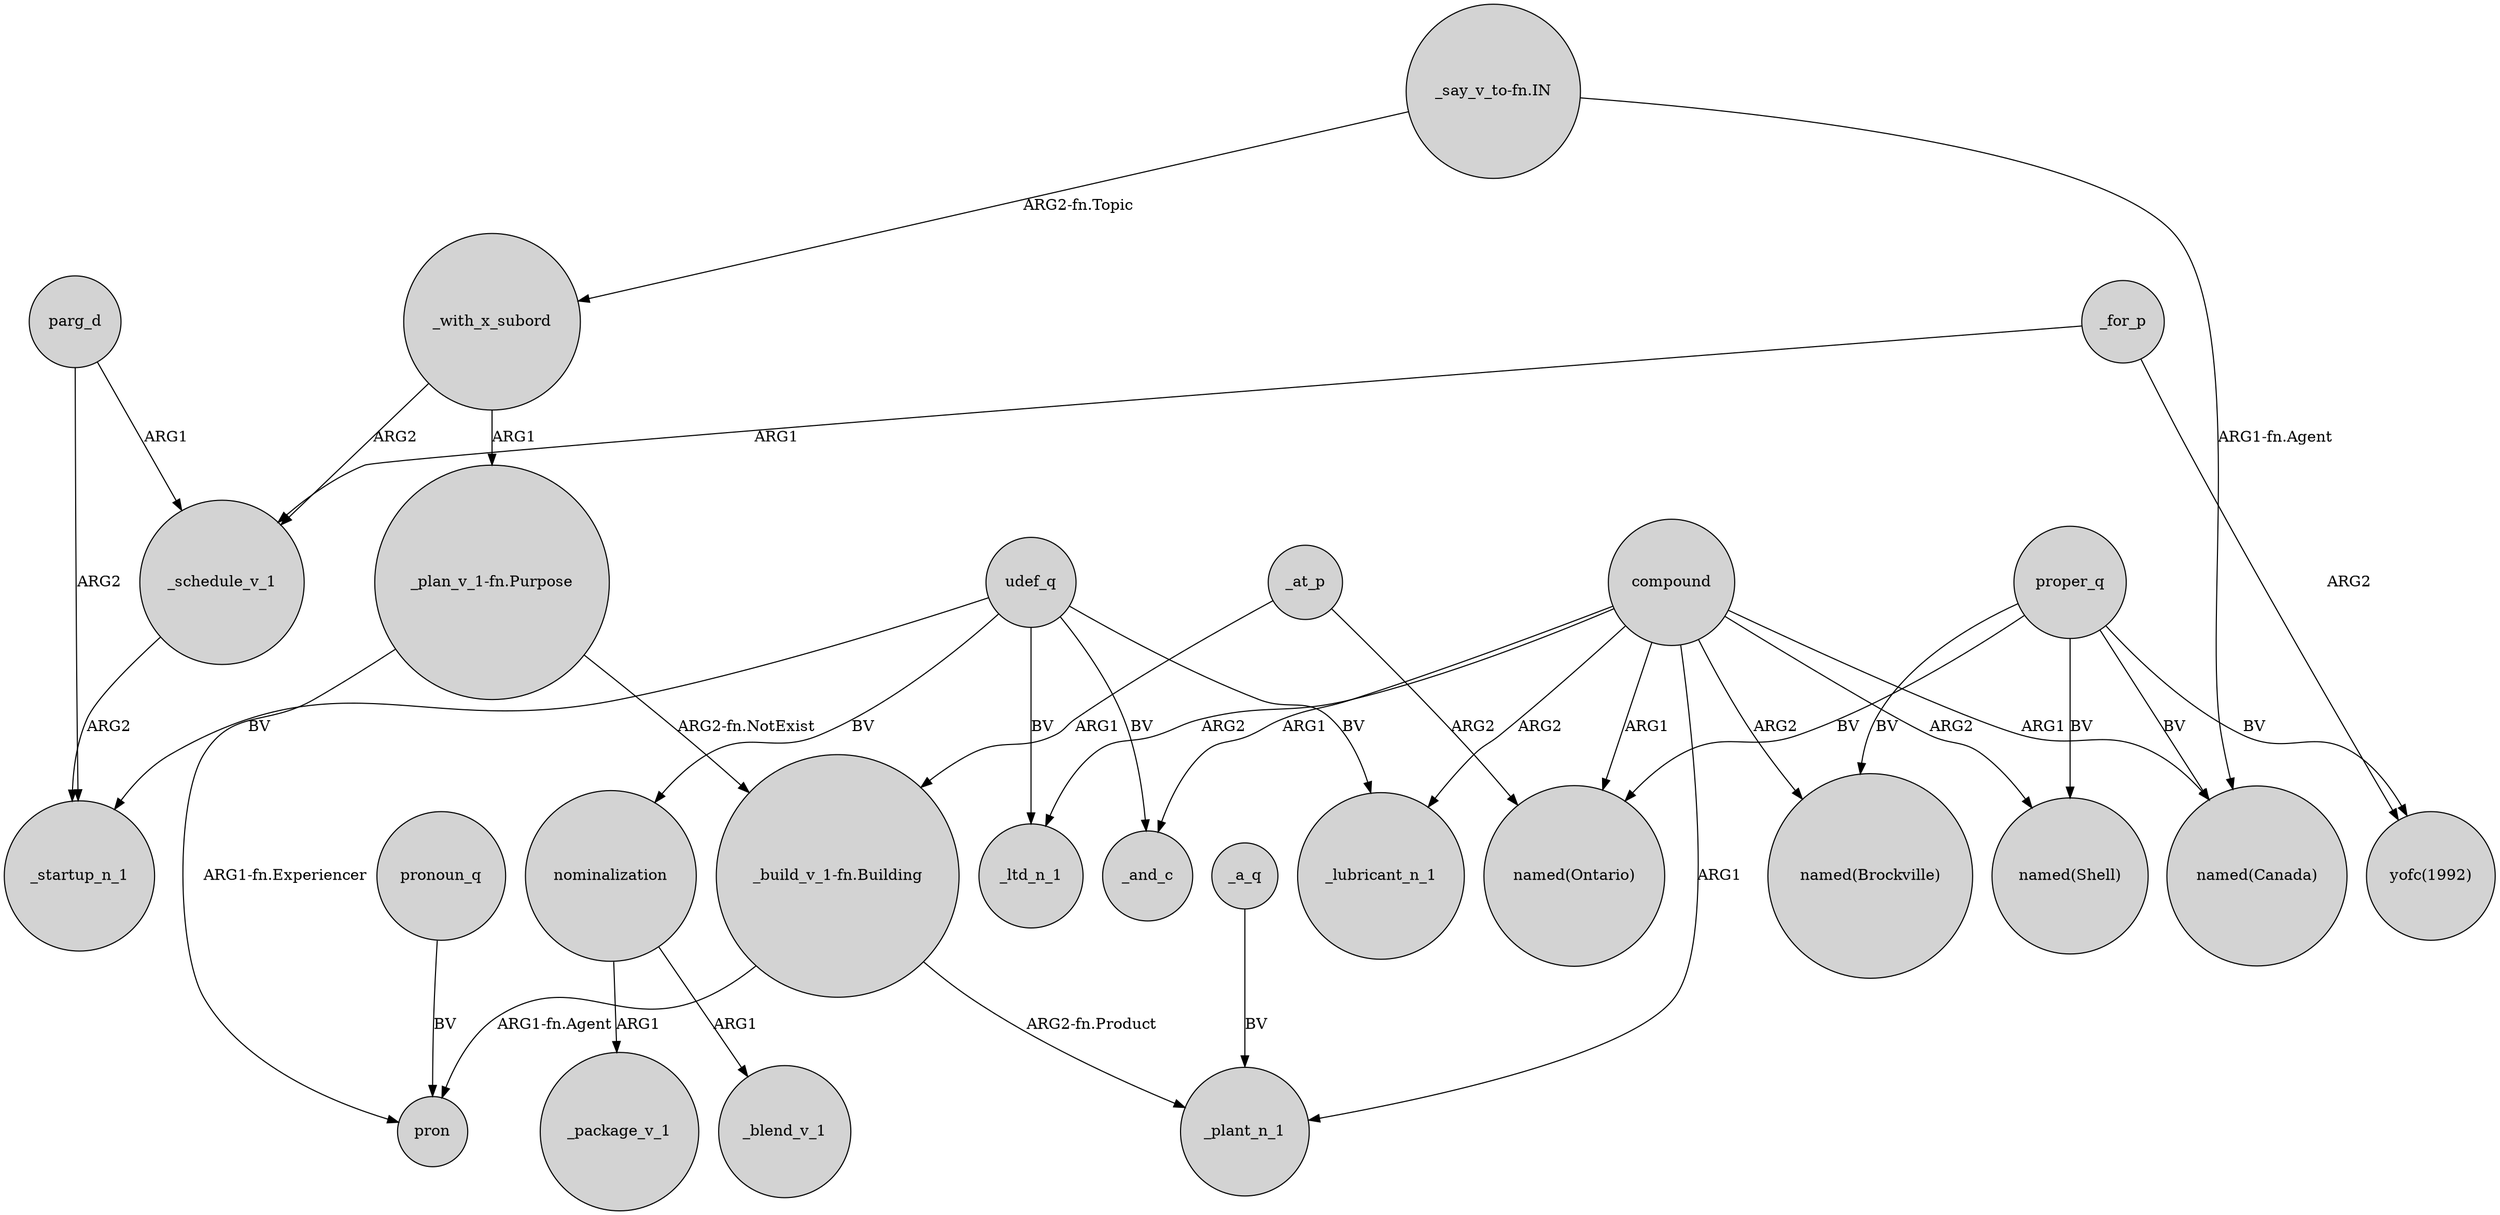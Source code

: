 digraph {
	node [shape=circle style=filled]
	"_build_v_1-fn.Building" -> _plant_n_1 [label="ARG2-fn.Product"]
	_for_p -> "yofc(1992)" [label=ARG2]
	_at_p -> "_build_v_1-fn.Building" [label=ARG1]
	proper_q -> "named(Canada)" [label=BV]
	udef_q -> _lubricant_n_1 [label=BV]
	_with_x_subord -> _schedule_v_1 [label=ARG2]
	"_plan_v_1-fn.Purpose" -> pron [label="ARG1-fn.Experiencer"]
	proper_q -> "yofc(1992)" [label=BV]
	_at_p -> "named(Ontario)" [label=ARG2]
	compound -> _plant_n_1 [label=ARG1]
	parg_d -> _startup_n_1 [label=ARG2]
	"_say_v_to-fn.IN" -> _with_x_subord [label="ARG2-fn.Topic"]
	compound -> "named(Ontario)" [label=ARG1]
	pronoun_q -> pron [label=BV]
	nominalization -> _package_v_1 [label=ARG1]
	proper_q -> "named(Ontario)" [label=BV]
	proper_q -> "named(Brockville)" [label=BV]
	_schedule_v_1 -> _startup_n_1 [label=ARG2]
	compound -> _and_c [label=ARG1]
	compound -> "named(Brockville)" [label=ARG2]
	compound -> "named(Canada)" [label=ARG1]
	udef_q -> nominalization [label=BV]
	_for_p -> _schedule_v_1 [label=ARG1]
	compound -> _lubricant_n_1 [label=ARG2]
	compound -> _ltd_n_1 [label=ARG2]
	nominalization -> _blend_v_1 [label=ARG1]
	udef_q -> _startup_n_1 [label=BV]
	parg_d -> _schedule_v_1 [label=ARG1]
	"_plan_v_1-fn.Purpose" -> "_build_v_1-fn.Building" [label="ARG2-fn.NotExist"]
	udef_q -> _and_c [label=BV]
	proper_q -> "named(Shell)" [label=BV]
	udef_q -> _ltd_n_1 [label=BV]
	compound -> "named(Shell)" [label=ARG2]
	"_build_v_1-fn.Building" -> pron [label="ARG1-fn.Agent"]
	"_say_v_to-fn.IN" -> "named(Canada)" [label="ARG1-fn.Agent"]
	_with_x_subord -> "_plan_v_1-fn.Purpose" [label=ARG1]
	_a_q -> _plant_n_1 [label=BV]
}
